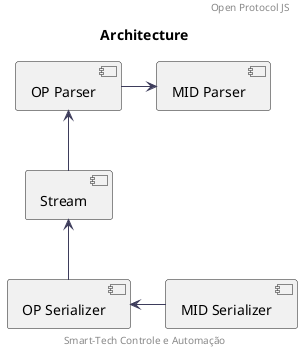 @startuml architecture
skinparam componentStyle uml2
skinparam shadowing false
skinparam ArrowColor #3d3c5b

skinparam rectangle {
	BorderColor #8bc541
	BackgroundColor #8bc541
	BackgroundColor #ffffff
}

title Architecture
header Open Protocol JS

[Stream] as ST
[OP Parser] as OPP
[MID Parser] as MP
[OP Serializer] as OPS
[MID Serializer] as MS

ST  -up-> OPP
ST <-down- OPS
OPP -right-> MP
OPS <- MS

center footer Smart-Tech Controle e Automação
@enduml


@startuml OP_Parser_Operation

skinparam shadowing false
skinparam ArrowColor #3d3c5b

skinparam sequence {	
	LifeLineBorderColor #3d3c5b
	'LifeLineBackgroundColor #3d3c5b
	LifeLineBackgroundColor #ffffff
	ParticipantBorderColor #8bc541
	'ParticipantBackgroundColor #8bc541
	ParticipantBackgroundColor #ffffff
}

title OP Parser - Operation
header Projeto OpenProtocol

:onData;

if (tenho buffer guardado?) then (sim)
    :concatena novo buffer com o buffer guardado;
else (não)   

endif

if (buffer.length < 20) then (sim)
    :guarda buffer;
    :return;
    stop

else (não)
    if (mensagem completa?) then (sim)
    
        if (mensagem valida?) then (sim)
            :parsear header;
            :emitir "data";
            stop

            else (não)
            :gerar erro;
            end
            endif

else (não)
    :aguardar novos pacotes;
    stop
endif

center footer Smart-Tech Controle e Automação
@enduml

@startuml MID_Parser_Operation

skinparam shadowing false
skinparam ArrowColor #3d3c5b

skinparam sequence {	
	LifeLineBorderColor #3d3c5b
	'LifeLineBackgroundColor #3d3c5b
	LifeLineBackgroundColor #ffffff
	ParticipantBorderColor #8bc541
	'ParticipantBackgroundColor #8bc541
	ParticipantBackgroundColor #ffffff
}

title MID Parser - Operation
header Projeto OpenProtocol

:onData;

if (verifica se tem implementação?) then (sim)
    :realiaza o parse do MID;
    
    if (erro ao parsear?) then (sim)
        :emitir "erro";
        end
    else (não)
    endif

else (não)   

    if (payload é buffer?) then (sim)
        :converte payload para string;
    else (não)
        :emitir "erro";
        end
    endif

endif

:emitir "data";
stop

center footer Smart-Tech Controle e Automação
@enduml

@startuml MID_Serializer_Operation

skinparam shadowing false
skinparam ArrowColor #3d3c5b

skinparam sequence {	
	LifeLineBorderColor #3d3c5b
	'LifeLineBackgroundColor #3d3c5b
	LifeLineBackgroundColor #ffffff
	ParticipantBorderColor #8bc541
	'ParticipantBackgroundColor #8bc541
	ParticipantBackgroundColor #ffffff
}

title MID Serializer - Operation
header Projeto OpenProtocol

:onData;

if (verifica se tem implementação?) then (sim)
    :realiaza a serialização do MID;
    
    if (erro ao serializar?) then (sim)
        :emitir "erro";
        end
    else (não)
    endif

else (não)   

    if (payload é buffer ou string?) then (sim)
        :converte payload para buffer;
    else (não)
        :emitir "erro";
        end
    endif

endif

:emitir "data";
stop

center footer Smart-Tech Controle e Automação
@enduml

@startuml OP_Serializer_Operation

skinparam shadowing false
skinparam ArrowColor #3d3c5b

skinparam sequence {	
	LifeLineBorderColor #3d3c5b
	'LifeLineBackgroundColor #3d3c5b
	LifeLineBackgroundColor #ffffff
	ParticipantBorderColor #8bc541
	'ParticipantBackgroundColor #8bc541
	ParticipantBackgroundColor #ffffff
}

title OP Serializer - Operation
header Projeto OpenProtocol

:onData;

if (parametros corretos?) then (sim)
    :realiaza a serialização do header;
   
else (não)   
    :emitir "erro";
    end
endif

:emitir "data";
stop

center footer Smart-Tech Controle e Automação
@enduml

@startuml LinkLayer

skinparam shadowing false
skinparam ArrowColor #3d3c5b

skinparam sequence {	
	LifeLineBorderColor #3d3c5b
	'LifeLineBackgroundColor #3d3c5b
	LifeLineBackgroundColor #ffffff
	ParticipantBorderColor #8bc541
	'ParticipantBackgroundColor #8bc541
	ParticipantBackgroundColor #ffffff
}

title LinkLayer - Receiver Message - Operation
header Project OpenProtocol

#LightBlue:stream;

partition onDataStream {
    #LightBlue:_onDataStream();

    if (rawData is true) then (yes)
        :dataRaw = Buffer Message;
    endif
    #LightBlue:opParser.write();
}

detach

partition onDataOpParser {
    #LightBlue:_onDataOpParser();

    if (linkLayerActive is true) then (yes)
    
        if(check duplicate message) then (yes)
            :duplicateMsg = true;
            :sequenceNumberPartner -1;
        endif

    endif

    if (is multi message) then (yes)
        
        :receiverMessageInParts = data.messageParts;

        if (data.messageNumber != numberMessageReceived) then (yes)
            if (linkLayerActive is true) then (yes)
                #LightGreen:send NOK - MID 9998;
            endif

            #Orange:emit "error";
            end

        endif

        :partsOfMessage.push(data.payload);

        if (receiverMessageInParts == numberMessageReceived) then (yes)
            :data.payload = Buffer.concat(partsOfMessage);
            :receiverMessageInParts = 0;
            :numberMessageReceived = 1;
            :lastMessageReceived = data;

            if (!duplicateMessage) then (yes)
                
                if (disableMidParsing) then (true)
                    
                    #LightBlue:do callback();

                    if (rawData) then (true)
                        :data._raw = Buffer(dataRaw);                    
                    endif

                    #LightBlue:emit "data";

                else (false)

                    #LightBlue:midParser.write();

                endif

            endif

            stop

        endif

        :numberMessageReceived += 1;
        stop

    endif
        
    if (linkLayerActive is true) then (yes)
        if (data.sequenceNumber != 0) then (yes)
            if (MID 9997 or 9998) then (yes)
                if(senquenceNumber is correct) then (yes)
                else (no)
                    #Orange:emit "error";
                    end
                endif

            else (no)

                if (sequenceNumberPartner is true) then (yes)
                    if (sequenceNumberPartner == 99) then (yes)
                        :sequenceNumberPartner = 1;
                    endif

                    if (data.sequenceNumber != (sequenceNumberPartner + 1)) then (yes)
                        #LightGreen:send NOK - MID 9998;
                        #Orange:emit "error";
                        end
                    endif
                endif

                :sequenceNumberPartner = data.senquenceNumber;
                #LightGreen:send OK - MID 9997;

            endif
        endif
    endif

    :lastMessageReceived = data;

    if (duplicateMsg) then (false)
        if(disableMidParsing) then (true)

            #LightBlue:do callback();

            if (rawData) then (true)
                :data._raw = Buffer dataRaw;
            endif 

            #LightBlue:emit "data";
            stop       

        else (false)
            #LightBlue:midParser.write();
            detach
        endif

    else
    end
    endif
}

partition onDataMidParser {    
    #LightBlue:_onDataMidParser();

    if (linkLayerActive is true) then (yes)
        if (MID 9997 or 9998) then (yes)
            #LightBlue:_receiverLinkLayer();
            
            :clearTimeout();
            
            if (MID 9998 || ACK midNumber != MID Send || ACK sequenceNumeber != sequenceNumber ) then (yes)
                if (callback) then (yes)
                    #Orange:do callback(Error);
                    end
                else (no)
                    #Orange:emit "error";
                    end
                endif
            endif

            :message = {};
            #LightBlue:do callback();
            end       
 
        endif
    endif

    #LightBlue:emit "data";
}

center footer Smart-Tech Controle e Automação
@enduml


@startuml LinkLayer_Send Message

skinparam shadowing false
skinparam ArrowColor #3d3c5b

skinparam sequence {	
	LifeLineBorderColor #3d3c5b
	'LifeLineBackgroundColor #3d3c5b
	LifeLineBackgroundColor #ffffff
	ParticipantBorderColor #8bc541
	'ParticipantBackgroundColor #8bc541
	ParticipantBackgroundColor #ffffff
}

title LinkLayer - Send Message - Operation
header Project OpenProtocol

partition _write() {
    #LightBlue:_write(msg, encoder, callback);

    :this.callbackWrite = callback;
    :resentTimes = 0;

    if (linkLayerActive) then (true)
        :msg.sequenceNumber = this.sequenceNumber;
        :this.sequenceNumber += 1;

        if (this.sequenceNumber > 99) then (true)
            :this.sequenceNumber = 1;
        endif
    endif

    :this.midSerializer.write(msg);
    stop
}

partition _onDataMidSerializer(){ 
    #LightBlue:_write(data);

    if (this.linkLayerActive) then (true)
        if (data.mid != 9998 && data.mid != 9997) then (true)
            :this.timer = setTimeout(this._resendMid);
        endif
    endif

    :this.messageParts = 0;
    :length = data.payload.length;

    partition MultiParts {

        if (length > 9979) then (true)
            :msgPart = 1;
            :parts = length / 9979;
            :parts = Math.ceil(parts);
            :data.messageParts = parts;
            :this.messageParts = parts;

            if (parts > 9) then (true)
                #Orange:emit "error";
                end
            endif

            :fullPayload = data.payload;

            while (fullPayload.length) is (> 0)

                if (fullPayload.length > 9979) then (true)

                    :data.payload = fullPayload.slice(0, 9979);
                    :fullPayload = fullPayload.slice(9979);

                else (false)

                    :data.payload = fullPayload;
                    :fullPayload = Buffer.from("");

                endif

                :data.messageNumber = msgPart;
                :msgPart += 1;

                :this.message = data;
                #LightBlue:this.opSerializer.write(data);

            endwhile

        endif

        end
    }

    :this.message = data;
    #LightBlue:this.opSerializer.write(data);

    end
}

partition _onDataOpSerializer() {
    #LightBlue:_write(data);

    #LightBlue:this.stream.write(data, callback);

    partition callback_stream_write {
        if (!this.linkLayerActive) then (true)
            if (this.callbackWrite) then (true)
                :process.nextTick(this.callbackWrite);
                :this.callbackWrite = undefined;
            endif
        endif

        end
    }
}

center footer Smart-Tech Controle e Automação
@enduml

@startuml Flow_Send_Data_Not_LinkLayer

title Flow Send Data Not LinkLayer
header Project OpenProtocol

participant Client as CL
participant SessionControl as SC
participant LinkLayer as LL
participant Stream as ST
participant Controller as CT

CL  -> CT : Created Stream
CT  -> CL : Created Stream

|||

activate ST

CL  -> SC : Send Stream
SC  -> LL : Send Stream

CL  -> SC : << Send MID 0001 >>
SC  -> LL : MID 0001

activate LL

LL  -> LL : MID Serializere
LL  -> LL : OP Serializer
LL  -> ST : Send MID Serialized
ST  -> CT : MID Serialized
ST --> LL : Callback Stream
LL  -> LL : << Free for new messages >>


center footer Smart-Tech Controle e Automação
@enduml


@startuml Flow_Send_Data_LinkLayer

title Flow Send Data LinkLayer
header Project OpenProtocol

participant Client as CL
participant SessionControl as SC
participant LinkLayer as LL
participant Stream as ST
participant Controller as CT

CL  -> CT : Created Stream
CT  -> CL : Created Stream

|||

activate ST

CL  -> SC : Send Stream
SC  -> LL : Send Stream

CL  -> SC : << Send MID 0001 >>
SC  -> LL : MID 0001

activate LL

LL  -> LL : MID Serializere
LL  -> LL : OP Serializer
LL  -> ST : Send MID Serialized
ST  -> CT : MID Serialized
CT  -> ST : ACK LinkLayer
ST  -> LL : ACK LinkLayer
LL  -> LL : << Free for new messages >>


center footer Smart-Tech Controle e Automação
@enduml

@startuml Flow_Receiver_Data_LinkLayer

title Flow Operation LinkLayer - Ex.: Family LastTightening 
header Project OpenProtocol

participant Client as cl
participant SessionControl as sc
participant LinkLayer as ll
participant Controller as ct

...initialization completed...

group Subscribe
    cl  -> sc : << Subscribe LastTightening >>
    activate sc
    sc  -> ll : MID 0060 << Object >>
    activate ll
    ll  -> ll : Serializer Payload
    ll  -> ll : Serializer Header
    ll  -> ct : MID 0060 << Buffer >>
    ct --> ll : ACK LL MID 9997 << Buffer >>
    deactivate ll
    ct  -> ll : MID ACK 0004 / 0005 << Buffer >>
    activate ll
    ll  -> ll : Parser Header MID ACK
    ll  -> ll : Parser Payload MID ACK
    ll  -> sc : MID ACK << Object >>
    deactivate ll
    sc  -> cl : MID ACK << Object >>
    deactivate sc
end

...

group Received Data

    ct  -> ll : MID 0061 << Buffer >>
    activate ll
    ll  -> ll : Validate MID
    ll --> ct : ACK LL MID 9997 / 9998 << Buffer >>
    ll  -> ll : Parser Header MID 0061
    ll  -> ll : Parser Payload MID 0061
    ll  -> ll : emit LL.Data << Object >>
    deactivate ll

    
    sc  -> sc : listened LL.Data  << Object >>
    activate sc
    sc  -> sc : emit SC.Data << Object >> 
    sc  -> sc : Check group
    sc  -> sc : emit SC.LastTightening << Object >>
    deactivate sc

    cl  -> cl : listened SC.LastTightening << Object >>

end

...

group Unsubscribe
    cl  -> sc : << Unsubscribe LastTightening >>
    activate sc
    sc  -> ll : MID 0063 << Object >>
    activate ll
    ll  -> ll : Serializer Payload
    ll  -> ll : Serializer Header
    ll  -> ct : MID 0063 << Buffer >>
    ct --> ll : ACK LL MID 9997 << Buffer >>
    deactivate ll
    ct  -> ll : MID ACK 0004 / 0005 << Buffer >>
    activate ll
    ll  -> ll : Parser Header MID ACK
    ll  -> ll : Parser Payload MID ACK
    ll  -> sc : MID ACK << Object >>
    deactivate ll
    sc  -> cl : MID ACK << Object >>
    deactivate sc
end

...
center footer Smart-Tech Controle e Automação
@enduml